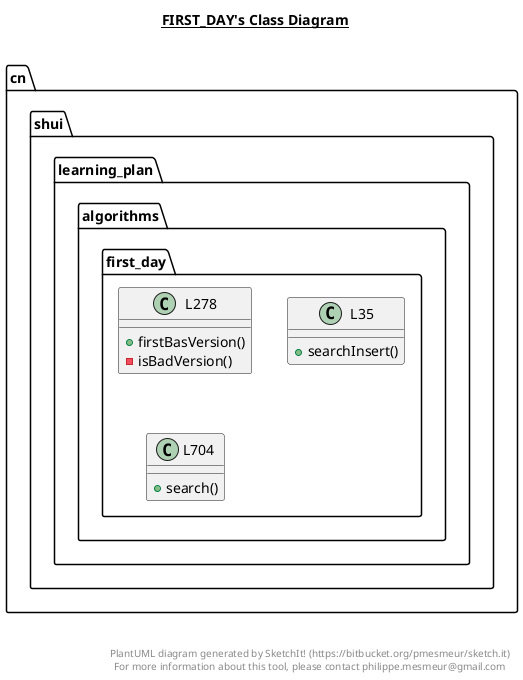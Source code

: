 @startuml

title __FIRST_DAY's Class Diagram__\n

  namespace cn.shui.learning_plan.algorithms.first_day {
    class cn.shui.learning_plan.algorithms.first_day.L278 {
        + firstBasVersion()
        - isBadVersion()
    }
  }
  

  namespace cn.shui.learning_plan.algorithms.first_day {
    class cn.shui.learning_plan.algorithms.first_day.L35 {
        + searchInsert()
    }
  }
  

  namespace cn.shui.learning_plan.algorithms.first_day {
    class cn.shui.learning_plan.algorithms.first_day.L704 {
        + search()
    }
  }
  



right footer


PlantUML diagram generated by SketchIt! (https://bitbucket.org/pmesmeur/sketch.it)
For more information about this tool, please contact philippe.mesmeur@gmail.com
endfooter

@enduml
